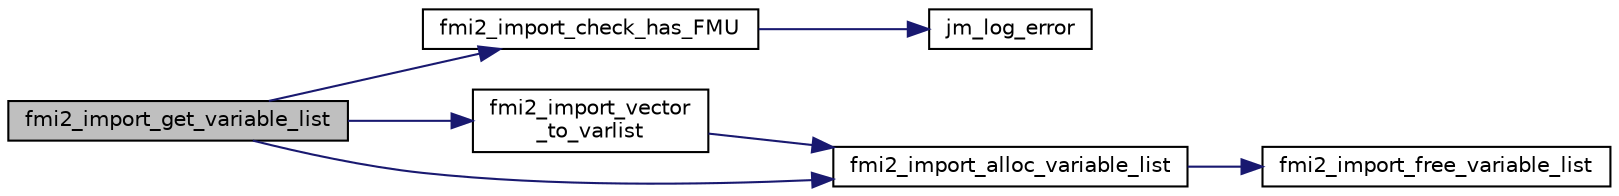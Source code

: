 digraph "fmi2_import_get_variable_list"
{
  edge [fontname="Helvetica",fontsize="10",labelfontname="Helvetica",labelfontsize="10"];
  node [fontname="Helvetica",fontsize="10",shape=record];
  rankdir="LR";
  Node236 [label="fmi2_import_get_variable_list",height=0.2,width=0.4,color="black", fillcolor="grey75", style="filled", fontcolor="black"];
  Node236 -> Node237 [color="midnightblue",fontsize="10",style="solid",fontname="Helvetica"];
  Node237 [label="fmi2_import_check_has_FMU",height=0.2,width=0.4,color="black", fillcolor="white", style="filled",URL="$d3/df2/fmi2__import_8c.html#a8081f28cd4f12875a98a03a4172dafe4"];
  Node237 -> Node238 [color="midnightblue",fontsize="10",style="solid",fontname="Helvetica"];
  Node238 [label="jm_log_error",height=0.2,width=0.4,color="black", fillcolor="white", style="filled",URL="$d6/dac/group__jm__callbacks.html#gada5096ac90f8adc61a90b76597c4ae05",tooltip="Send a error message to the logger function. See jm_log() for details. "];
  Node236 -> Node239 [color="midnightblue",fontsize="10",style="solid",fontname="Helvetica"];
  Node239 [label="fmi2_import_vector\l_to_varlist",height=0.2,width=0.4,color="black", fillcolor="white", style="filled",URL="$d3/df2/fmi2__import_8c.html#a642361f182b34d9bd8afd1c778fd8897"];
  Node239 -> Node240 [color="midnightblue",fontsize="10",style="solid",fontname="Helvetica"];
  Node240 [label="fmi2_import_alloc_variable_list",height=0.2,width=0.4,color="black", fillcolor="white", style="filled",URL="$df/dae/group__fmi2__import__varlist.html#ga7b144735582b53a3501f2e9ada1509b1",tooltip="Allocate an empty list. "];
  Node240 -> Node241 [color="midnightblue",fontsize="10",style="solid",fontname="Helvetica"];
  Node241 [label="fmi2_import_free_variable_list",height=0.2,width=0.4,color="black", fillcolor="white", style="filled",URL="$df/dae/group__fmi2__import__varlist.html#ga1dcb75553b4e66d962f25f6472df602a",tooltip="Free a variable list. Note that variable lists are allocated dynamically and must be freed when not n..."];
  Node236 -> Node240 [color="midnightblue",fontsize="10",style="solid",fontname="Helvetica"];
}
